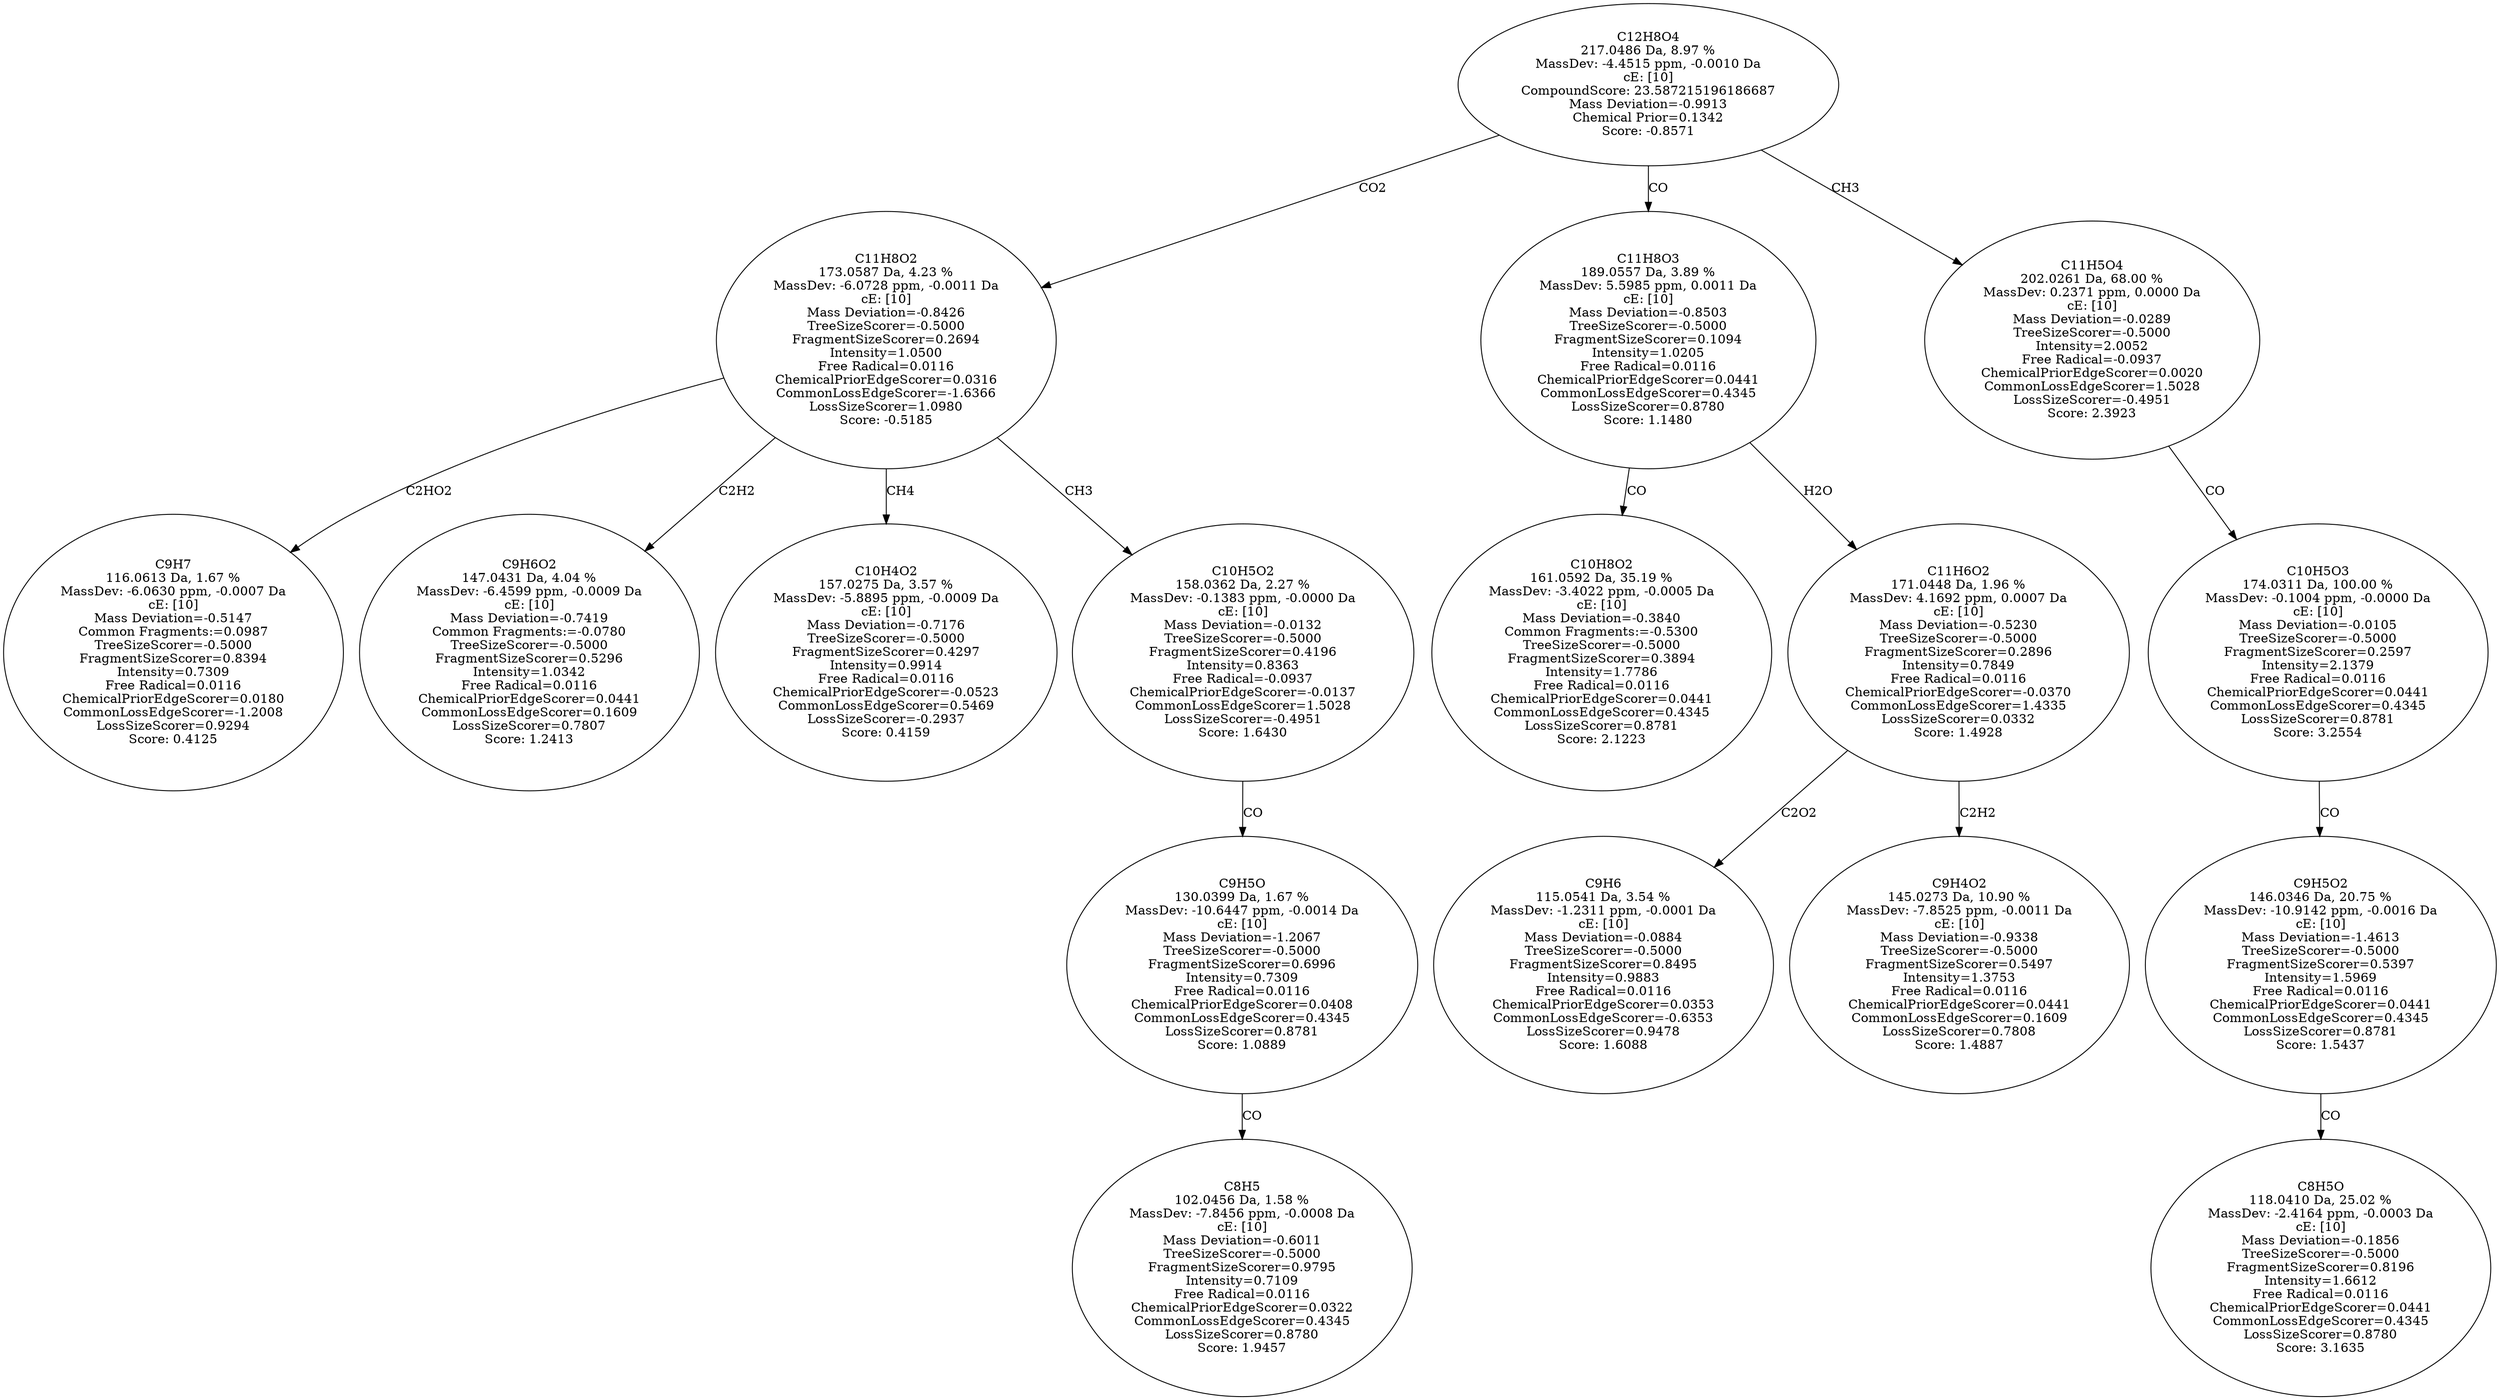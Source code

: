 strict digraph {
v1 [label="C9H7\n116.0613 Da, 1.67 %\nMassDev: -6.0630 ppm, -0.0007 Da\ncE: [10]\nMass Deviation=-0.5147\nCommon Fragments:=0.0987\nTreeSizeScorer=-0.5000\nFragmentSizeScorer=0.8394\nIntensity=0.7309\nFree Radical=0.0116\nChemicalPriorEdgeScorer=0.0180\nCommonLossEdgeScorer=-1.2008\nLossSizeScorer=0.9294\nScore: 0.4125"];
v2 [label="C9H6O2\n147.0431 Da, 4.04 %\nMassDev: -6.4599 ppm, -0.0009 Da\ncE: [10]\nMass Deviation=-0.7419\nCommon Fragments:=-0.0780\nTreeSizeScorer=-0.5000\nFragmentSizeScorer=0.5296\nIntensity=1.0342\nFree Radical=0.0116\nChemicalPriorEdgeScorer=0.0441\nCommonLossEdgeScorer=0.1609\nLossSizeScorer=0.7807\nScore: 1.2413"];
v3 [label="C10H4O2\n157.0275 Da, 3.57 %\nMassDev: -5.8895 ppm, -0.0009 Da\ncE: [10]\nMass Deviation=-0.7176\nTreeSizeScorer=-0.5000\nFragmentSizeScorer=0.4297\nIntensity=0.9914\nFree Radical=0.0116\nChemicalPriorEdgeScorer=-0.0523\nCommonLossEdgeScorer=0.5469\nLossSizeScorer=-0.2937\nScore: 0.4159"];
v4 [label="C8H5\n102.0456 Da, 1.58 %\nMassDev: -7.8456 ppm, -0.0008 Da\ncE: [10]\nMass Deviation=-0.6011\nTreeSizeScorer=-0.5000\nFragmentSizeScorer=0.9795\nIntensity=0.7109\nFree Radical=0.0116\nChemicalPriorEdgeScorer=0.0322\nCommonLossEdgeScorer=0.4345\nLossSizeScorer=0.8780\nScore: 1.9457"];
v5 [label="C9H5O\n130.0399 Da, 1.67 %\nMassDev: -10.6447 ppm, -0.0014 Da\ncE: [10]\nMass Deviation=-1.2067\nTreeSizeScorer=-0.5000\nFragmentSizeScorer=0.6996\nIntensity=0.7309\nFree Radical=0.0116\nChemicalPriorEdgeScorer=0.0408\nCommonLossEdgeScorer=0.4345\nLossSizeScorer=0.8781\nScore: 1.0889"];
v6 [label="C10H5O2\n158.0362 Da, 2.27 %\nMassDev: -0.1383 ppm, -0.0000 Da\ncE: [10]\nMass Deviation=-0.0132\nTreeSizeScorer=-0.5000\nFragmentSizeScorer=0.4196\nIntensity=0.8363\nFree Radical=-0.0937\nChemicalPriorEdgeScorer=-0.0137\nCommonLossEdgeScorer=1.5028\nLossSizeScorer=-0.4951\nScore: 1.6430"];
v7 [label="C11H8O2\n173.0587 Da, 4.23 %\nMassDev: -6.0728 ppm, -0.0011 Da\ncE: [10]\nMass Deviation=-0.8426\nTreeSizeScorer=-0.5000\nFragmentSizeScorer=0.2694\nIntensity=1.0500\nFree Radical=0.0116\nChemicalPriorEdgeScorer=0.0316\nCommonLossEdgeScorer=-1.6366\nLossSizeScorer=1.0980\nScore: -0.5185"];
v8 [label="C10H8O2\n161.0592 Da, 35.19 %\nMassDev: -3.4022 ppm, -0.0005 Da\ncE: [10]\nMass Deviation=-0.3840\nCommon Fragments:=-0.5300\nTreeSizeScorer=-0.5000\nFragmentSizeScorer=0.3894\nIntensity=1.7786\nFree Radical=0.0116\nChemicalPriorEdgeScorer=0.0441\nCommonLossEdgeScorer=0.4345\nLossSizeScorer=0.8781\nScore: 2.1223"];
v9 [label="C9H6\n115.0541 Da, 3.54 %\nMassDev: -1.2311 ppm, -0.0001 Da\ncE: [10]\nMass Deviation=-0.0884\nTreeSizeScorer=-0.5000\nFragmentSizeScorer=0.8495\nIntensity=0.9883\nFree Radical=0.0116\nChemicalPriorEdgeScorer=0.0353\nCommonLossEdgeScorer=-0.6353\nLossSizeScorer=0.9478\nScore: 1.6088"];
v10 [label="C9H4O2\n145.0273 Da, 10.90 %\nMassDev: -7.8525 ppm, -0.0011 Da\ncE: [10]\nMass Deviation=-0.9338\nTreeSizeScorer=-0.5000\nFragmentSizeScorer=0.5497\nIntensity=1.3753\nFree Radical=0.0116\nChemicalPriorEdgeScorer=0.0441\nCommonLossEdgeScorer=0.1609\nLossSizeScorer=0.7808\nScore: 1.4887"];
v11 [label="C11H6O2\n171.0448 Da, 1.96 %\nMassDev: 4.1692 ppm, 0.0007 Da\ncE: [10]\nMass Deviation=-0.5230\nTreeSizeScorer=-0.5000\nFragmentSizeScorer=0.2896\nIntensity=0.7849\nFree Radical=0.0116\nChemicalPriorEdgeScorer=-0.0370\nCommonLossEdgeScorer=1.4335\nLossSizeScorer=0.0332\nScore: 1.4928"];
v12 [label="C11H8O3\n189.0557 Da, 3.89 %\nMassDev: 5.5985 ppm, 0.0011 Da\ncE: [10]\nMass Deviation=-0.8503\nTreeSizeScorer=-0.5000\nFragmentSizeScorer=0.1094\nIntensity=1.0205\nFree Radical=0.0116\nChemicalPriorEdgeScorer=0.0441\nCommonLossEdgeScorer=0.4345\nLossSizeScorer=0.8780\nScore: 1.1480"];
v13 [label="C8H5O\n118.0410 Da, 25.02 %\nMassDev: -2.4164 ppm, -0.0003 Da\ncE: [10]\nMass Deviation=-0.1856\nTreeSizeScorer=-0.5000\nFragmentSizeScorer=0.8196\nIntensity=1.6612\nFree Radical=0.0116\nChemicalPriorEdgeScorer=0.0441\nCommonLossEdgeScorer=0.4345\nLossSizeScorer=0.8780\nScore: 3.1635"];
v14 [label="C9H5O2\n146.0346 Da, 20.75 %\nMassDev: -10.9142 ppm, -0.0016 Da\ncE: [10]\nMass Deviation=-1.4613\nTreeSizeScorer=-0.5000\nFragmentSizeScorer=0.5397\nIntensity=1.5969\nFree Radical=0.0116\nChemicalPriorEdgeScorer=0.0441\nCommonLossEdgeScorer=0.4345\nLossSizeScorer=0.8781\nScore: 1.5437"];
v15 [label="C10H5O3\n174.0311 Da, 100.00 %\nMassDev: -0.1004 ppm, -0.0000 Da\ncE: [10]\nMass Deviation=-0.0105\nTreeSizeScorer=-0.5000\nFragmentSizeScorer=0.2597\nIntensity=2.1379\nFree Radical=0.0116\nChemicalPriorEdgeScorer=0.0441\nCommonLossEdgeScorer=0.4345\nLossSizeScorer=0.8781\nScore: 3.2554"];
v16 [label="C11H5O4\n202.0261 Da, 68.00 %\nMassDev: 0.2371 ppm, 0.0000 Da\ncE: [10]\nMass Deviation=-0.0289\nTreeSizeScorer=-0.5000\nIntensity=2.0052\nFree Radical=-0.0937\nChemicalPriorEdgeScorer=0.0020\nCommonLossEdgeScorer=1.5028\nLossSizeScorer=-0.4951\nScore: 2.3923"];
v17 [label="C12H8O4\n217.0486 Da, 8.97 %\nMassDev: -4.4515 ppm, -0.0010 Da\ncE: [10]\nCompoundScore: 23.587215196186687\nMass Deviation=-0.9913\nChemical Prior=0.1342\nScore: -0.8571"];
v7 -> v1 [label="C2HO2"];
v7 -> v2 [label="C2H2"];
v7 -> v3 [label="CH4"];
v5 -> v4 [label="CO"];
v6 -> v5 [label="CO"];
v7 -> v6 [label="CH3"];
v17 -> v7 [label="CO2"];
v12 -> v8 [label="CO"];
v11 -> v9 [label="C2O2"];
v11 -> v10 [label="C2H2"];
v12 -> v11 [label="H2O"];
v17 -> v12 [label="CO"];
v14 -> v13 [label="CO"];
v15 -> v14 [label="CO"];
v16 -> v15 [label="CO"];
v17 -> v16 [label="CH3"];
}